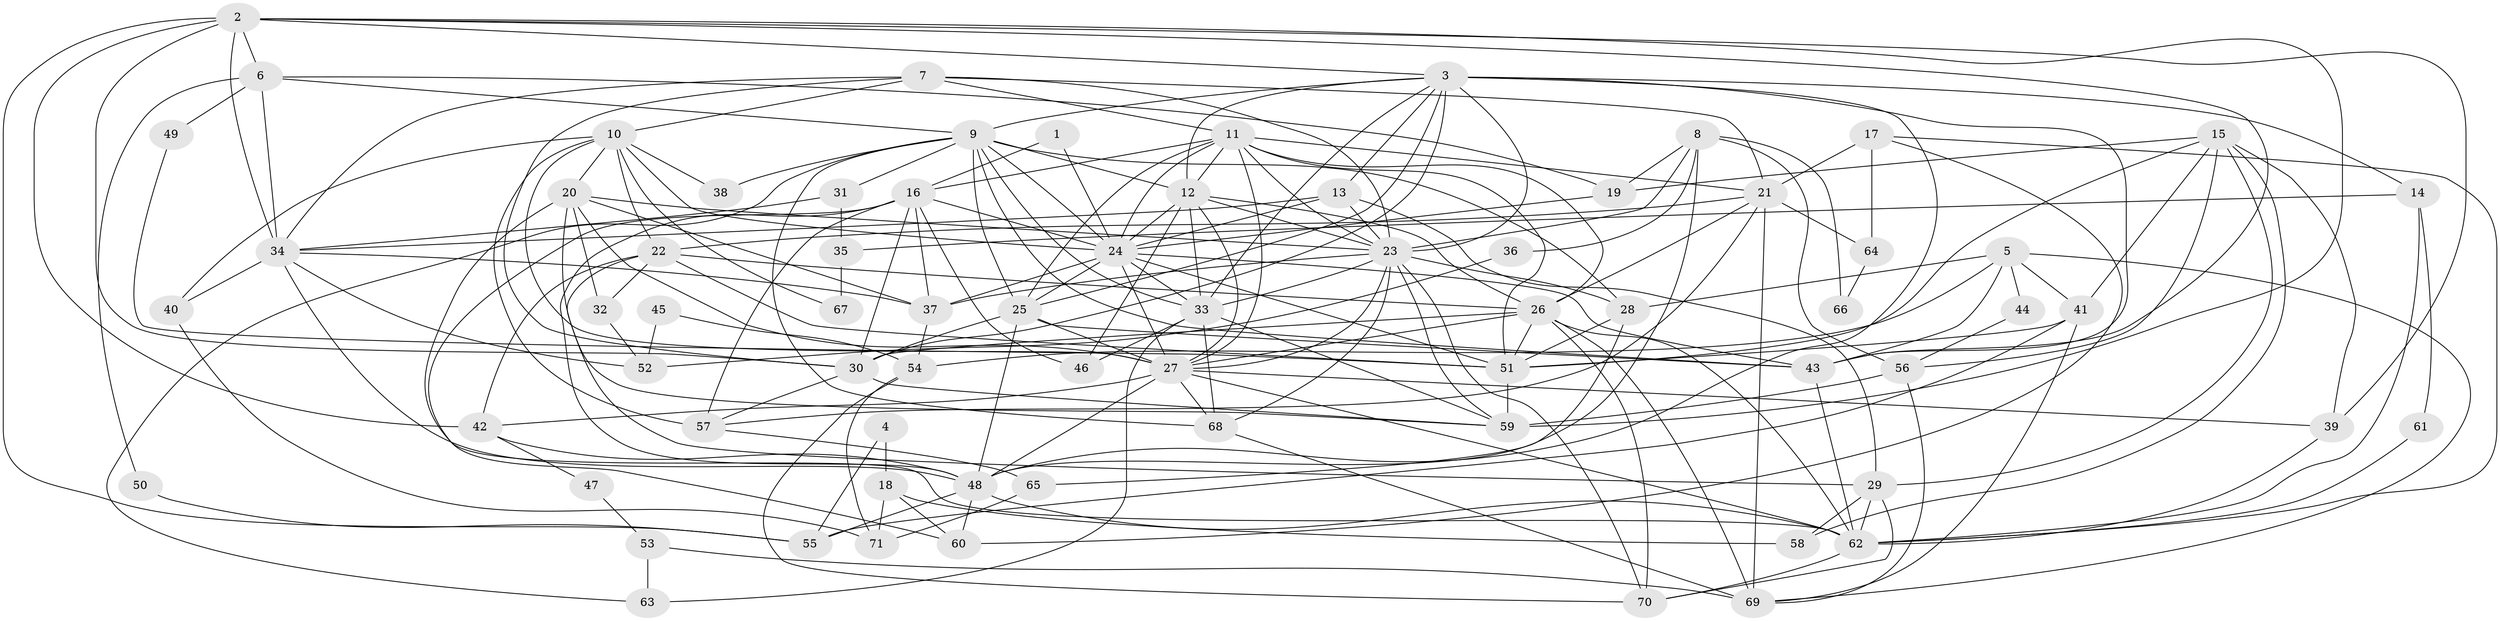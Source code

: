 // original degree distribution, {2: 0.14788732394366197, 6: 0.07746478873239436, 7: 0.04929577464788732, 3: 0.2676056338028169, 5: 0.19718309859154928, 4: 0.24647887323943662, 9: 0.007042253521126761, 8: 0.007042253521126761}
// Generated by graph-tools (version 1.1) at 2025/36/03/09/25 02:36:15]
// undirected, 71 vertices, 203 edges
graph export_dot {
graph [start="1"]
  node [color=gray90,style=filled];
  1;
  2;
  3;
  4;
  5;
  6;
  7;
  8;
  9;
  10;
  11;
  12;
  13;
  14;
  15;
  16;
  17;
  18;
  19;
  20;
  21;
  22;
  23;
  24;
  25;
  26;
  27;
  28;
  29;
  30;
  31;
  32;
  33;
  34;
  35;
  36;
  37;
  38;
  39;
  40;
  41;
  42;
  43;
  44;
  45;
  46;
  47;
  48;
  49;
  50;
  51;
  52;
  53;
  54;
  55;
  56;
  57;
  58;
  59;
  60;
  61;
  62;
  63;
  64;
  65;
  66;
  67;
  68;
  69;
  70;
  71;
  1 -- 16 [weight=1.0];
  1 -- 24 [weight=1.0];
  2 -- 3 [weight=1.0];
  2 -- 6 [weight=1.0];
  2 -- 30 [weight=2.0];
  2 -- 34 [weight=1.0];
  2 -- 39 [weight=1.0];
  2 -- 42 [weight=1.0];
  2 -- 43 [weight=1.0];
  2 -- 55 [weight=1.0];
  2 -- 59 [weight=1.0];
  3 -- 9 [weight=1.0];
  3 -- 12 [weight=1.0];
  3 -- 13 [weight=1.0];
  3 -- 14 [weight=1.0];
  3 -- 23 [weight=1.0];
  3 -- 25 [weight=1.0];
  3 -- 30 [weight=1.0];
  3 -- 33 [weight=1.0];
  3 -- 43 [weight=1.0];
  3 -- 48 [weight=1.0];
  4 -- 18 [weight=1.0];
  4 -- 55 [weight=1.0];
  5 -- 28 [weight=1.0];
  5 -- 41 [weight=1.0];
  5 -- 43 [weight=1.0];
  5 -- 44 [weight=1.0];
  5 -- 54 [weight=1.0];
  5 -- 69 [weight=1.0];
  6 -- 9 [weight=1.0];
  6 -- 19 [weight=1.0];
  6 -- 34 [weight=1.0];
  6 -- 49 [weight=1.0];
  6 -- 50 [weight=1.0];
  7 -- 10 [weight=1.0];
  7 -- 11 [weight=1.0];
  7 -- 21 [weight=1.0];
  7 -- 23 [weight=1.0];
  7 -- 30 [weight=1.0];
  7 -- 34 [weight=1.0];
  8 -- 19 [weight=1.0];
  8 -- 23 [weight=1.0];
  8 -- 36 [weight=1.0];
  8 -- 48 [weight=1.0];
  8 -- 56 [weight=1.0];
  8 -- 66 [weight=1.0];
  9 -- 12 [weight=1.0];
  9 -- 24 [weight=1.0];
  9 -- 25 [weight=1.0];
  9 -- 28 [weight=1.0];
  9 -- 31 [weight=1.0];
  9 -- 33 [weight=1.0];
  9 -- 38 [weight=1.0];
  9 -- 43 [weight=1.0];
  9 -- 63 [weight=1.0];
  9 -- 68 [weight=1.0];
  10 -- 20 [weight=1.0];
  10 -- 22 [weight=1.0];
  10 -- 24 [weight=1.0];
  10 -- 27 [weight=1.0];
  10 -- 38 [weight=1.0];
  10 -- 40 [weight=1.0];
  10 -- 57 [weight=1.0];
  10 -- 67 [weight=1.0];
  11 -- 12 [weight=2.0];
  11 -- 16 [weight=1.0];
  11 -- 21 [weight=1.0];
  11 -- 23 [weight=1.0];
  11 -- 24 [weight=1.0];
  11 -- 25 [weight=1.0];
  11 -- 26 [weight=1.0];
  11 -- 27 [weight=1.0];
  11 -- 51 [weight=1.0];
  12 -- 23 [weight=1.0];
  12 -- 24 [weight=1.0];
  12 -- 26 [weight=1.0];
  12 -- 27 [weight=1.0];
  12 -- 33 [weight=1.0];
  12 -- 46 [weight=1.0];
  13 -- 23 [weight=1.0];
  13 -- 24 [weight=1.0];
  13 -- 29 [weight=1.0];
  13 -- 34 [weight=1.0];
  14 -- 35 [weight=1.0];
  14 -- 61 [weight=1.0];
  14 -- 62 [weight=1.0];
  15 -- 19 [weight=1.0];
  15 -- 29 [weight=1.0];
  15 -- 39 [weight=1.0];
  15 -- 41 [weight=1.0];
  15 -- 51 [weight=1.0];
  15 -- 56 [weight=1.0];
  15 -- 58 [weight=1.0];
  16 -- 24 [weight=1.0];
  16 -- 30 [weight=1.0];
  16 -- 37 [weight=1.0];
  16 -- 46 [weight=2.0];
  16 -- 48 [weight=1.0];
  16 -- 57 [weight=1.0];
  16 -- 60 [weight=1.0];
  17 -- 21 [weight=1.0];
  17 -- 60 [weight=1.0];
  17 -- 62 [weight=1.0];
  17 -- 64 [weight=1.0];
  18 -- 58 [weight=1.0];
  18 -- 60 [weight=1.0];
  18 -- 71 [weight=1.0];
  19 -- 24 [weight=1.0];
  20 -- 23 [weight=1.0];
  20 -- 27 [weight=1.0];
  20 -- 32 [weight=1.0];
  20 -- 37 [weight=2.0];
  20 -- 59 [weight=1.0];
  20 -- 62 [weight=1.0];
  21 -- 22 [weight=1.0];
  21 -- 26 [weight=1.0];
  21 -- 57 [weight=1.0];
  21 -- 64 [weight=1.0];
  21 -- 69 [weight=1.0];
  22 -- 26 [weight=1.0];
  22 -- 29 [weight=1.0];
  22 -- 32 [weight=1.0];
  22 -- 42 [weight=1.0];
  22 -- 51 [weight=1.0];
  23 -- 27 [weight=1.0];
  23 -- 28 [weight=1.0];
  23 -- 33 [weight=1.0];
  23 -- 37 [weight=1.0];
  23 -- 59 [weight=1.0];
  23 -- 68 [weight=1.0];
  23 -- 70 [weight=1.0];
  24 -- 25 [weight=1.0];
  24 -- 27 [weight=1.0];
  24 -- 33 [weight=1.0];
  24 -- 37 [weight=1.0];
  24 -- 43 [weight=1.0];
  24 -- 51 [weight=2.0];
  25 -- 27 [weight=1.0];
  25 -- 30 [weight=1.0];
  25 -- 43 [weight=3.0];
  25 -- 48 [weight=1.0];
  26 -- 27 [weight=1.0];
  26 -- 30 [weight=1.0];
  26 -- 51 [weight=1.0];
  26 -- 62 [weight=1.0];
  26 -- 69 [weight=1.0];
  26 -- 70 [weight=1.0];
  27 -- 39 [weight=1.0];
  27 -- 42 [weight=2.0];
  27 -- 48 [weight=1.0];
  27 -- 62 [weight=1.0];
  27 -- 68 [weight=1.0];
  28 -- 51 [weight=1.0];
  28 -- 65 [weight=1.0];
  29 -- 58 [weight=1.0];
  29 -- 62 [weight=2.0];
  29 -- 70 [weight=1.0];
  30 -- 57 [weight=1.0];
  30 -- 59 [weight=1.0];
  31 -- 34 [weight=1.0];
  31 -- 35 [weight=1.0];
  32 -- 52 [weight=1.0];
  33 -- 46 [weight=2.0];
  33 -- 59 [weight=1.0];
  33 -- 63 [weight=1.0];
  33 -- 68 [weight=1.0];
  34 -- 37 [weight=1.0];
  34 -- 40 [weight=1.0];
  34 -- 48 [weight=1.0];
  34 -- 52 [weight=1.0];
  35 -- 67 [weight=1.0];
  36 -- 52 [weight=1.0];
  37 -- 54 [weight=1.0];
  39 -- 62 [weight=1.0];
  40 -- 71 [weight=1.0];
  41 -- 51 [weight=1.0];
  41 -- 55 [weight=1.0];
  41 -- 69 [weight=1.0];
  42 -- 47 [weight=1.0];
  42 -- 48 [weight=1.0];
  43 -- 62 [weight=1.0];
  44 -- 56 [weight=1.0];
  45 -- 52 [weight=1.0];
  45 -- 54 [weight=1.0];
  47 -- 53 [weight=1.0];
  48 -- 55 [weight=1.0];
  48 -- 60 [weight=1.0];
  48 -- 62 [weight=1.0];
  49 -- 51 [weight=1.0];
  50 -- 55 [weight=1.0];
  51 -- 59 [weight=1.0];
  53 -- 63 [weight=1.0];
  53 -- 69 [weight=1.0];
  54 -- 70 [weight=1.0];
  54 -- 71 [weight=1.0];
  56 -- 59 [weight=1.0];
  56 -- 69 [weight=1.0];
  57 -- 65 [weight=1.0];
  61 -- 62 [weight=1.0];
  62 -- 70 [weight=1.0];
  64 -- 66 [weight=1.0];
  65 -- 71 [weight=1.0];
  68 -- 69 [weight=1.0];
}
